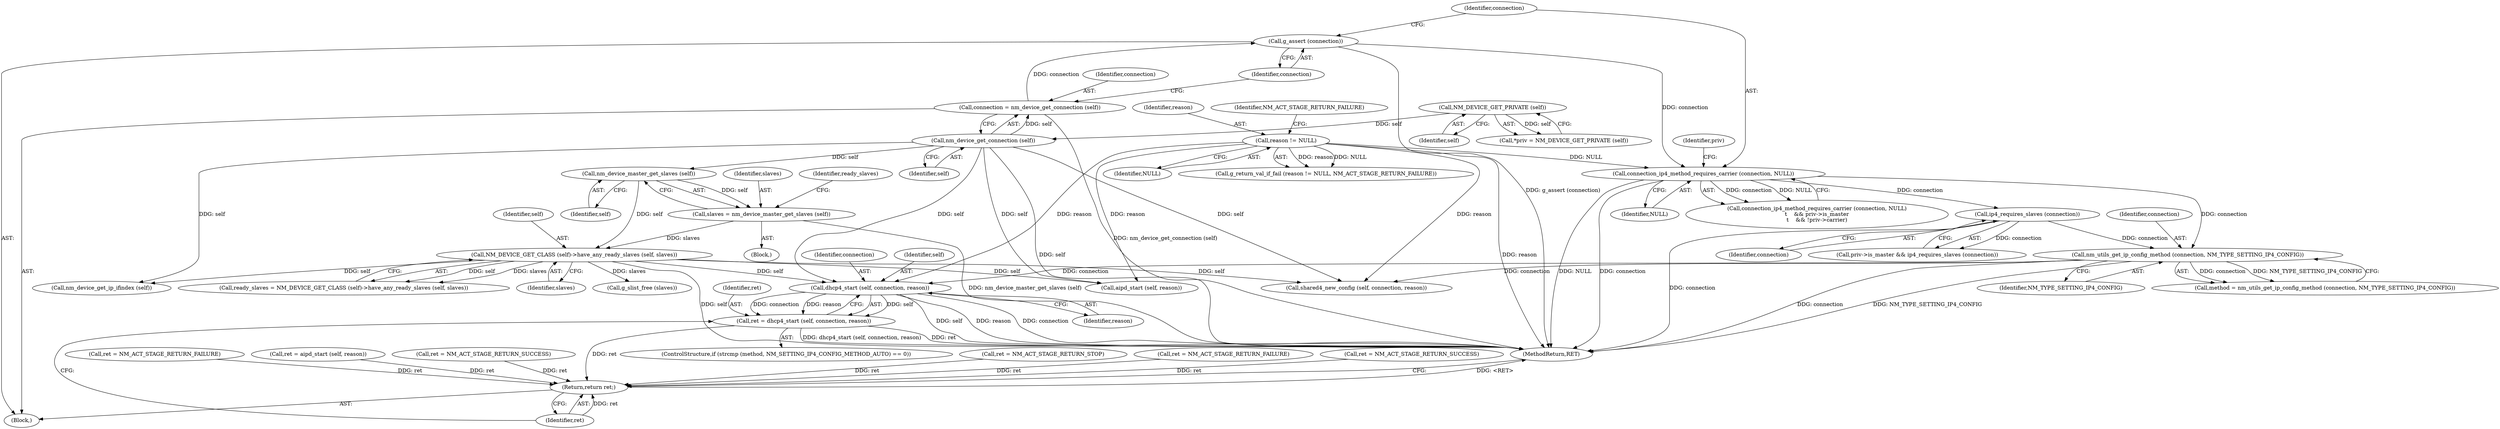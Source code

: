digraph "0_NetworkManager_d5fc88e573fa58b93034b04d35a2454f5d28cad9@pointer" {
"1005792" [label="(Call,dhcp4_start (self, connection, reason))"];
"1005723" [label="(Call,nm_device_get_connection (self))"];
"1005706" [label="(Call,NM_DEVICE_GET_PRIVATE (self))"];
"1005762" [label="(Call,NM_DEVICE_GET_CLASS (self)->have_any_ready_slaves (self, slaves))"];
"1005758" [label="(Call,nm_device_master_get_slaves (self))"];
"1005756" [label="(Call,slaves = nm_device_master_get_slaves (self))"];
"1005781" [label="(Call,nm_utils_get_ip_config_method (connection, NM_TYPE_SETTING_IP4_CONFIG))"];
"1005729" [label="(Call,connection_ip4_method_requires_carrier (connection, NULL))"];
"1005725" [label="(Call,g_assert (connection))"];
"1005721" [label="(Call,connection = nm_device_get_connection (self))"];
"1005717" [label="(Call,reason != NULL)"];
"1005753" [label="(Call,ip4_requires_slaves (connection))"];
"1005790" [label="(Call,ret = dhcp4_start (self, connection, reason))"];
"1005877" [label="(Return,return ret;)"];
"1005704" [label="(Call,*priv = NM_DEVICE_GET_PRIVATE (self))"];
"1005755" [label="(Block,)"];
"1005730" [label="(Identifier,connection)"];
"1005760" [label="(Call,ready_slaves = NM_DEVICE_GET_CLASS (self)->have_any_ready_slaves (self, slaves))"];
"1005754" [label="(Identifier,connection)"];
"1005858" [label="(Call,ret = NM_ACT_STAGE_RETURN_FAILURE)"];
"1005719" [label="(Identifier,NULL)"];
"1005731" [label="(Identifier,NULL)"];
"1005728" [label="(Call,connection_ip4_method_requires_carrier (connection, NULL)\n\t    && priv->is_master\n\t    && !priv->carrier)"];
"1005756" [label="(Call,slaves = nm_device_master_get_slaves (self))"];
"1005762" [label="(Call,NM_DEVICE_GET_CLASS (self)->have_any_ready_slaves (self, slaves))"];
"1005734" [label="(Identifier,priv)"];
"1005729" [label="(Call,connection_ip4_method_requires_carrier (connection, NULL))"];
"1005725" [label="(Call,g_assert (connection))"];
"1005702" [label="(Block,)"];
"1005795" [label="(Identifier,reason)"];
"1005793" [label="(Identifier,self)"];
"1005794" [label="(Identifier,connection)"];
"1005820" [label="(Call,nm_device_get_ip_ifindex (self))"];
"1005753" [label="(Call,ip4_requires_slaves (connection))"];
"1005803" [label="(Call,ret = aipd_start (self, reason))"];
"1005839" [label="(Call,shared4_new_config (self, connection, reason))"];
"1005854" [label="(Call,ret = NM_ACT_STAGE_RETURN_SUCCESS)"];
"1005877" [label="(Return,return ret;)"];
"1005783" [label="(Identifier,NM_TYPE_SETTING_IP4_CONFIG)"];
"1005782" [label="(Identifier,connection)"];
"1005706" [label="(Call,NM_DEVICE_GET_PRIVATE (self))"];
"1005805" [label="(Call,aipd_start (self, reason))"];
"1005779" [label="(Call,method = nm_utils_get_ip_config_method (connection, NM_TYPE_SETTING_IP4_CONFIG))"];
"1005764" [label="(Identifier,slaves)"];
"1005759" [label="(Identifier,self)"];
"1005723" [label="(Call,nm_device_get_connection (self))"];
"1005720" [label="(Identifier,NM_ACT_STAGE_RETURN_FAILURE)"];
"1005792" [label="(Call,dhcp4_start (self, connection, reason))"];
"1005878" [label="(Identifier,ret)"];
"1005758" [label="(Call,nm_device_master_get_slaves (self))"];
"1005869" [label="(Call,ret = NM_ACT_STAGE_RETURN_STOP)"];
"1005707" [label="(Identifier,self)"];
"1005781" [label="(Call,nm_utils_get_ip_config_method (connection, NM_TYPE_SETTING_IP4_CONFIG))"];
"1005763" [label="(Identifier,self)"];
"1005765" [label="(Call,g_slist_free (slaves))"];
"1005710" [label="(Call,ret = NM_ACT_STAGE_RETURN_FAILURE)"];
"1005825" [label="(Call,ret = NM_ACT_STAGE_RETURN_SUCCESS)"];
"1005784" [label="(ControlStructure,if (strcmp (method, NM_SETTING_IP4_CONFIG_METHOD_AUTO) == 0))"];
"1005724" [label="(Identifier,self)"];
"1005726" [label="(Identifier,connection)"];
"1005761" [label="(Identifier,ready_slaves)"];
"1005718" [label="(Identifier,reason)"];
"1005757" [label="(Identifier,slaves)"];
"1005722" [label="(Identifier,connection)"];
"1007368" [label="(MethodReturn,RET)"];
"1005791" [label="(Identifier,ret)"];
"1005790" [label="(Call,ret = dhcp4_start (self, connection, reason))"];
"1005721" [label="(Call,connection = nm_device_get_connection (self))"];
"1005717" [label="(Call,reason != NULL)"];
"1005716" [label="(Call,g_return_val_if_fail (reason != NULL, NM_ACT_STAGE_RETURN_FAILURE))"];
"1005749" [label="(Call,priv->is_master && ip4_requires_slaves (connection))"];
"1005792" -> "1005790"  [label="AST: "];
"1005792" -> "1005795"  [label="CFG: "];
"1005793" -> "1005792"  [label="AST: "];
"1005794" -> "1005792"  [label="AST: "];
"1005795" -> "1005792"  [label="AST: "];
"1005790" -> "1005792"  [label="CFG: "];
"1005792" -> "1007368"  [label="DDG: self"];
"1005792" -> "1007368"  [label="DDG: reason"];
"1005792" -> "1007368"  [label="DDG: connection"];
"1005792" -> "1005790"  [label="DDG: self"];
"1005792" -> "1005790"  [label="DDG: connection"];
"1005792" -> "1005790"  [label="DDG: reason"];
"1005723" -> "1005792"  [label="DDG: self"];
"1005762" -> "1005792"  [label="DDG: self"];
"1005781" -> "1005792"  [label="DDG: connection"];
"1005717" -> "1005792"  [label="DDG: reason"];
"1005723" -> "1005721"  [label="AST: "];
"1005723" -> "1005724"  [label="CFG: "];
"1005724" -> "1005723"  [label="AST: "];
"1005721" -> "1005723"  [label="CFG: "];
"1005723" -> "1007368"  [label="DDG: self"];
"1005723" -> "1005721"  [label="DDG: self"];
"1005706" -> "1005723"  [label="DDG: self"];
"1005723" -> "1005758"  [label="DDG: self"];
"1005723" -> "1005805"  [label="DDG: self"];
"1005723" -> "1005820"  [label="DDG: self"];
"1005723" -> "1005839"  [label="DDG: self"];
"1005706" -> "1005704"  [label="AST: "];
"1005706" -> "1005707"  [label="CFG: "];
"1005707" -> "1005706"  [label="AST: "];
"1005704" -> "1005706"  [label="CFG: "];
"1005706" -> "1005704"  [label="DDG: self"];
"1005762" -> "1005760"  [label="AST: "];
"1005762" -> "1005764"  [label="CFG: "];
"1005763" -> "1005762"  [label="AST: "];
"1005764" -> "1005762"  [label="AST: "];
"1005760" -> "1005762"  [label="CFG: "];
"1005762" -> "1007368"  [label="DDG: self"];
"1005762" -> "1005760"  [label="DDG: self"];
"1005762" -> "1005760"  [label="DDG: slaves"];
"1005758" -> "1005762"  [label="DDG: self"];
"1005756" -> "1005762"  [label="DDG: slaves"];
"1005762" -> "1005765"  [label="DDG: slaves"];
"1005762" -> "1005805"  [label="DDG: self"];
"1005762" -> "1005820"  [label="DDG: self"];
"1005762" -> "1005839"  [label="DDG: self"];
"1005758" -> "1005756"  [label="AST: "];
"1005758" -> "1005759"  [label="CFG: "];
"1005759" -> "1005758"  [label="AST: "];
"1005756" -> "1005758"  [label="CFG: "];
"1005758" -> "1005756"  [label="DDG: self"];
"1005756" -> "1005755"  [label="AST: "];
"1005757" -> "1005756"  [label="AST: "];
"1005761" -> "1005756"  [label="CFG: "];
"1005756" -> "1007368"  [label="DDG: nm_device_master_get_slaves (self)"];
"1005781" -> "1005779"  [label="AST: "];
"1005781" -> "1005783"  [label="CFG: "];
"1005782" -> "1005781"  [label="AST: "];
"1005783" -> "1005781"  [label="AST: "];
"1005779" -> "1005781"  [label="CFG: "];
"1005781" -> "1007368"  [label="DDG: connection"];
"1005781" -> "1007368"  [label="DDG: NM_TYPE_SETTING_IP4_CONFIG"];
"1005781" -> "1005779"  [label="DDG: connection"];
"1005781" -> "1005779"  [label="DDG: NM_TYPE_SETTING_IP4_CONFIG"];
"1005729" -> "1005781"  [label="DDG: connection"];
"1005753" -> "1005781"  [label="DDG: connection"];
"1005781" -> "1005839"  [label="DDG: connection"];
"1005729" -> "1005728"  [label="AST: "];
"1005729" -> "1005731"  [label="CFG: "];
"1005730" -> "1005729"  [label="AST: "];
"1005731" -> "1005729"  [label="AST: "];
"1005734" -> "1005729"  [label="CFG: "];
"1005728" -> "1005729"  [label="CFG: "];
"1005729" -> "1007368"  [label="DDG: connection"];
"1005729" -> "1007368"  [label="DDG: NULL"];
"1005729" -> "1005728"  [label="DDG: connection"];
"1005729" -> "1005728"  [label="DDG: NULL"];
"1005725" -> "1005729"  [label="DDG: connection"];
"1005717" -> "1005729"  [label="DDG: NULL"];
"1005729" -> "1005753"  [label="DDG: connection"];
"1005725" -> "1005702"  [label="AST: "];
"1005725" -> "1005726"  [label="CFG: "];
"1005726" -> "1005725"  [label="AST: "];
"1005730" -> "1005725"  [label="CFG: "];
"1005725" -> "1007368"  [label="DDG: g_assert (connection)"];
"1005721" -> "1005725"  [label="DDG: connection"];
"1005721" -> "1005702"  [label="AST: "];
"1005722" -> "1005721"  [label="AST: "];
"1005726" -> "1005721"  [label="CFG: "];
"1005721" -> "1007368"  [label="DDG: nm_device_get_connection (self)"];
"1005717" -> "1005716"  [label="AST: "];
"1005717" -> "1005719"  [label="CFG: "];
"1005718" -> "1005717"  [label="AST: "];
"1005719" -> "1005717"  [label="AST: "];
"1005720" -> "1005717"  [label="CFG: "];
"1005717" -> "1007368"  [label="DDG: reason"];
"1005717" -> "1005716"  [label="DDG: reason"];
"1005717" -> "1005716"  [label="DDG: NULL"];
"1005717" -> "1005805"  [label="DDG: reason"];
"1005717" -> "1005839"  [label="DDG: reason"];
"1005753" -> "1005749"  [label="AST: "];
"1005753" -> "1005754"  [label="CFG: "];
"1005754" -> "1005753"  [label="AST: "];
"1005749" -> "1005753"  [label="CFG: "];
"1005753" -> "1007368"  [label="DDG: connection"];
"1005753" -> "1005749"  [label="DDG: connection"];
"1005790" -> "1005784"  [label="AST: "];
"1005791" -> "1005790"  [label="AST: "];
"1005878" -> "1005790"  [label="CFG: "];
"1005790" -> "1007368"  [label="DDG: ret"];
"1005790" -> "1007368"  [label="DDG: dhcp4_start (self, connection, reason)"];
"1005790" -> "1005877"  [label="DDG: ret"];
"1005877" -> "1005702"  [label="AST: "];
"1005877" -> "1005878"  [label="CFG: "];
"1005878" -> "1005877"  [label="AST: "];
"1007368" -> "1005877"  [label="CFG: "];
"1005877" -> "1007368"  [label="DDG: <RET>"];
"1005878" -> "1005877"  [label="DDG: ret"];
"1005803" -> "1005877"  [label="DDG: ret"];
"1005710" -> "1005877"  [label="DDG: ret"];
"1005869" -> "1005877"  [label="DDG: ret"];
"1005825" -> "1005877"  [label="DDG: ret"];
"1005854" -> "1005877"  [label="DDG: ret"];
"1005858" -> "1005877"  [label="DDG: ret"];
}
